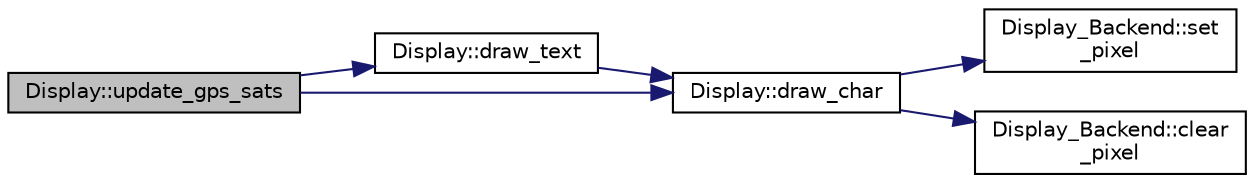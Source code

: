 digraph "Display::update_gps_sats"
{
 // INTERACTIVE_SVG=YES
  edge [fontname="Helvetica",fontsize="10",labelfontname="Helvetica",labelfontsize="10"];
  node [fontname="Helvetica",fontsize="10",shape=record];
  rankdir="LR";
  Node1 [label="Display::update_gps_sats",height=0.2,width=0.4,color="black", fillcolor="grey75", style="filled", fontcolor="black"];
  Node1 -> Node2 [color="midnightblue",fontsize="10",style="solid",fontname="Helvetica"];
  Node2 [label="Display::draw_text",height=0.2,width=0.4,color="black", fillcolor="white", style="filled",URL="$classDisplay.html#ac03add33133d8384bae206c8d44108b7"];
  Node2 -> Node3 [color="midnightblue",fontsize="10",style="solid",fontname="Helvetica"];
  Node3 [label="Display::draw_char",height=0.2,width=0.4,color="black", fillcolor="white", style="filled",URL="$classDisplay.html#a479e21ab6f7524849a7d1592dc5f9a95"];
  Node3 -> Node4 [color="midnightblue",fontsize="10",style="solid",fontname="Helvetica"];
  Node4 [label="Display_Backend::set\l_pixel",height=0.2,width=0.4,color="black", fillcolor="white", style="filled",URL="$classDisplay__Backend.html#a58a0fd14153dfb0e3a513c230104862e"];
  Node3 -> Node5 [color="midnightblue",fontsize="10",style="solid",fontname="Helvetica"];
  Node5 [label="Display_Backend::clear\l_pixel",height=0.2,width=0.4,color="black", fillcolor="white", style="filled",URL="$classDisplay__Backend.html#a79d80eb1f6591c6e4bc9991145b8271f"];
  Node1 -> Node3 [color="midnightblue",fontsize="10",style="solid",fontname="Helvetica"];
}
